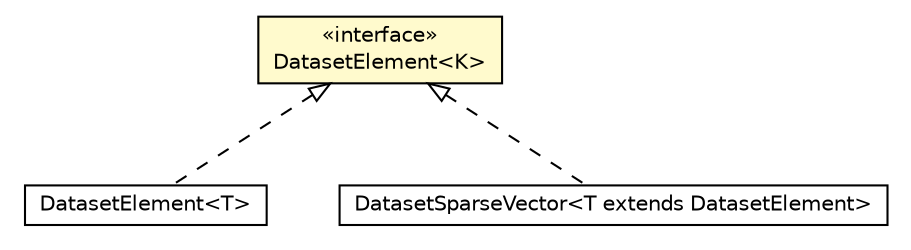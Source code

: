 #!/usr/local/bin/dot
#
# Class diagram 
# Generated by UMLGraph version 5.2 (http://www.umlgraph.org/)
#

digraph G {
	edge [fontname="Helvetica",fontsize=10,labelfontname="Helvetica",labelfontsize=10];
	node [fontname="Helvetica",fontsize=10,shape=plaintext];
	nodesep=0.25;
	ranksep=0.5;
	// it.unica.foresee.datasets.interfaces.DatasetElement<K>
	c682 [label=<<table title="it.unica.foresee.datasets.interfaces.DatasetElement" border="0" cellborder="1" cellspacing="0" cellpadding="2" port="p" bgcolor="lemonChiffon" href="./DatasetElement.html">
		<tr><td><table border="0" cellspacing="0" cellpadding="1">
<tr><td align="center" balign="center"> &#171;interface&#187; </td></tr>
<tr><td align="center" balign="center"> DatasetElement&lt;K&gt; </td></tr>
		</table></td></tr>
		</table>>, fontname="Helvetica", fontcolor="black", fontsize=10.0];
	// it.unica.foresee.datasets.DatasetElement<T>
	c689 [label=<<table title="it.unica.foresee.datasets.DatasetElement" border="0" cellborder="1" cellspacing="0" cellpadding="2" port="p" href="../DatasetElement.html">
		<tr><td><table border="0" cellspacing="0" cellpadding="1">
<tr><td align="center" balign="center"> DatasetElement&lt;T&gt; </td></tr>
		</table></td></tr>
		</table>>, fontname="Helvetica", fontcolor="black", fontsize=10.0];
	// it.unica.foresee.datasets.DatasetSparseVector<T extends it.unica.foresee.datasets.DatasetElement>
	c692 [label=<<table title="it.unica.foresee.datasets.DatasetSparseVector" border="0" cellborder="1" cellspacing="0" cellpadding="2" port="p" href="../DatasetSparseVector.html">
		<tr><td><table border="0" cellspacing="0" cellpadding="1">
<tr><td align="center" balign="center"> DatasetSparseVector&lt;T extends DatasetElement&gt; </td></tr>
		</table></td></tr>
		</table>>, fontname="Helvetica", fontcolor="black", fontsize=10.0];
	//it.unica.foresee.datasets.DatasetElement<T> implements it.unica.foresee.datasets.interfaces.DatasetElement<K>
	c682:p -> c689:p [dir=back,arrowtail=empty,style=dashed];
	//it.unica.foresee.datasets.DatasetSparseVector<T extends it.unica.foresee.datasets.DatasetElement> implements it.unica.foresee.datasets.interfaces.DatasetElement<K>
	c682:p -> c692:p [dir=back,arrowtail=empty,style=dashed];
}

